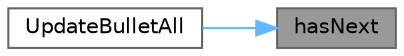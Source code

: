 digraph "hasNext"
{
 // LATEX_PDF_SIZE
  bgcolor="transparent";
  edge [fontname=Helvetica,fontsize=10,labelfontname=Helvetica,labelfontsize=10];
  node [fontname=Helvetica,fontsize=10,shape=box,height=0.2,width=0.4];
  rankdir="RL";
  Node1 [label="hasNext",height=0.2,width=0.4,color="gray40", fillcolor="grey60", style="filled", fontcolor="black",tooltip=" "];
  Node1 -> Node2 [dir="back",color="steelblue1",style="solid"];
  Node2 [label="UpdateBulletAll",height=0.2,width=0.4,color="grey40", fillcolor="white", style="filled",URL="$main_8c.html#a84acced0d2e89231ccd8fb71a62ce1d6",tooltip=" "];
}
